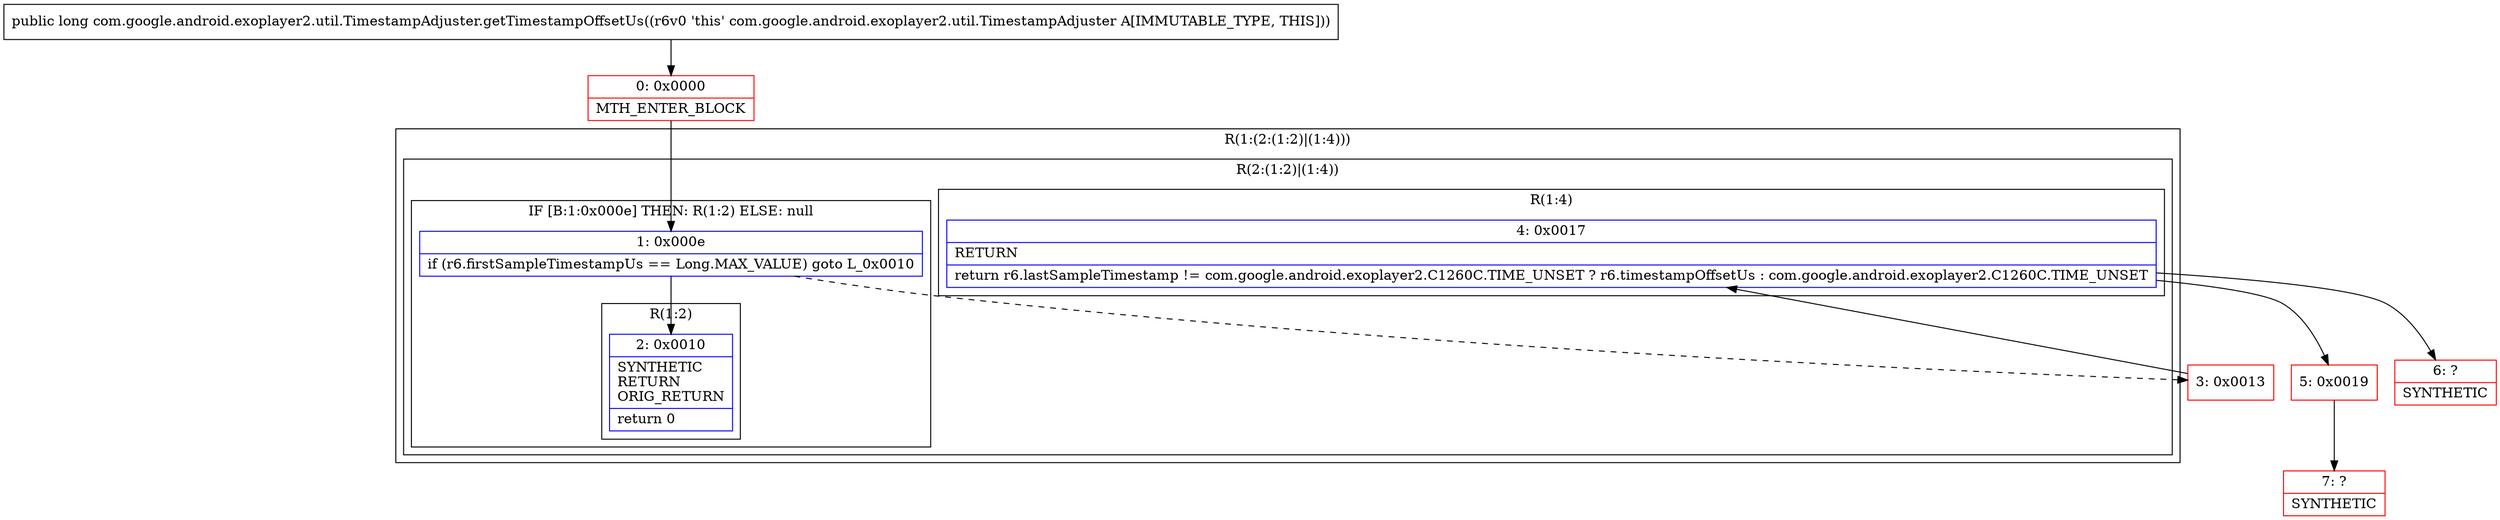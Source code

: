 digraph "CFG forcom.google.android.exoplayer2.util.TimestampAdjuster.getTimestampOffsetUs()J" {
subgraph cluster_Region_997632105 {
label = "R(1:(2:(1:2)|(1:4)))";
node [shape=record,color=blue];
subgraph cluster_Region_1887577905 {
label = "R(2:(1:2)|(1:4))";
node [shape=record,color=blue];
subgraph cluster_IfRegion_1587853007 {
label = "IF [B:1:0x000e] THEN: R(1:2) ELSE: null";
node [shape=record,color=blue];
Node_1 [shape=record,label="{1\:\ 0x000e|if (r6.firstSampleTimestampUs == Long.MAX_VALUE) goto L_0x0010\l}"];
subgraph cluster_Region_1921768052 {
label = "R(1:2)";
node [shape=record,color=blue];
Node_2 [shape=record,label="{2\:\ 0x0010|SYNTHETIC\lRETURN\lORIG_RETURN\l|return 0\l}"];
}
}
subgraph cluster_Region_2083525036 {
label = "R(1:4)";
node [shape=record,color=blue];
Node_4 [shape=record,label="{4\:\ 0x0017|RETURN\l|return r6.lastSampleTimestamp != com.google.android.exoplayer2.C1260C.TIME_UNSET ? r6.timestampOffsetUs : com.google.android.exoplayer2.C1260C.TIME_UNSET\l}"];
}
}
}
Node_0 [shape=record,color=red,label="{0\:\ 0x0000|MTH_ENTER_BLOCK\l}"];
Node_3 [shape=record,color=red,label="{3\:\ 0x0013}"];
Node_5 [shape=record,color=red,label="{5\:\ 0x0019}"];
Node_6 [shape=record,color=red,label="{6\:\ ?|SYNTHETIC\l}"];
Node_7 [shape=record,color=red,label="{7\:\ ?|SYNTHETIC\l}"];
MethodNode[shape=record,label="{public long com.google.android.exoplayer2.util.TimestampAdjuster.getTimestampOffsetUs((r6v0 'this' com.google.android.exoplayer2.util.TimestampAdjuster A[IMMUTABLE_TYPE, THIS])) }"];
MethodNode -> Node_0;
Node_1 -> Node_2;
Node_1 -> Node_3[style=dashed];
Node_4 -> Node_5;
Node_4 -> Node_6;
Node_0 -> Node_1;
Node_3 -> Node_4;
Node_5 -> Node_7;
}

